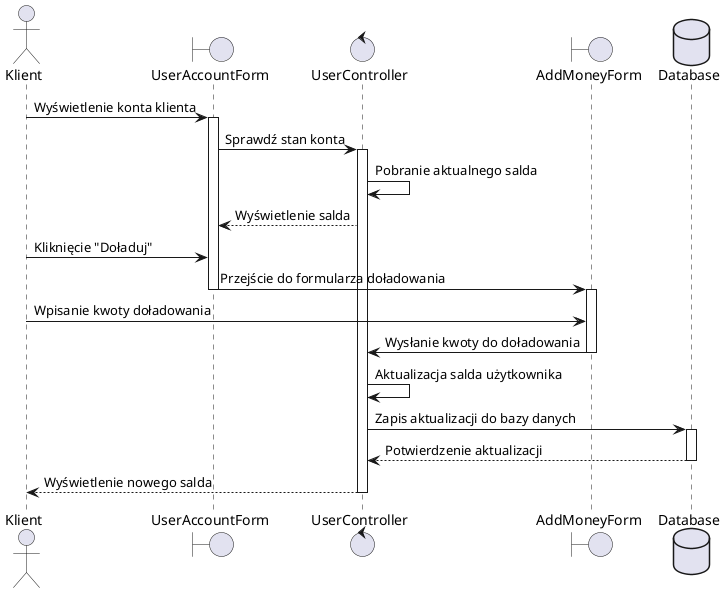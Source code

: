 @startuml
actor Klient
boundary UserAccountForm
control UserController
boundary AddMoneyForm
database Database

Klient -> UserAccountForm: Wyświetlenie konta klienta
activate UserAccountForm
UserAccountForm -> UserController: Sprawdź stan konta
activate UserController
UserController -> UserController: Pobranie aktualnego salda
UserController --> UserAccountForm: Wyświetlenie salda
Klient -> UserAccountForm: Kliknięcie "Doładuj"
UserAccountForm -> AddMoneyForm: Przejście do formularza doładowania
deactivate UserAccountForm
activate AddMoneyForm
Klient -> AddMoneyForm: Wpisanie kwoty doładowania
AddMoneyForm -> UserController: Wysłanie kwoty do doładowania
deactivate AddMoneyForm
UserController -> UserController: Aktualizacja salda użytkownika
UserController -> Database: Zapis aktualizacji do bazy danych
activate Database
Database --> UserController: Potwierdzenie aktualizacji
deactivate Database
UserController --> Klient: Wyświetlenie nowego salda
deactivate UserController

@enduml
